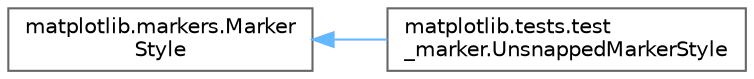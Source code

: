 digraph "Graphical Class Hierarchy"
{
 // LATEX_PDF_SIZE
  bgcolor="transparent";
  edge [fontname=Helvetica,fontsize=10,labelfontname=Helvetica,labelfontsize=10];
  node [fontname=Helvetica,fontsize=10,shape=box,height=0.2,width=0.4];
  rankdir="LR";
  Node0 [id="Node000000",label="matplotlib.markers.Marker\lStyle",height=0.2,width=0.4,color="grey40", fillcolor="white", style="filled",URL="$d4/dfc/classmatplotlib_1_1markers_1_1MarkerStyle.html",tooltip=" "];
  Node0 -> Node1 [id="edge3747_Node000000_Node000001",dir="back",color="steelblue1",style="solid",tooltip=" "];
  Node1 [id="Node000001",label="matplotlib.tests.test\l_marker.UnsnappedMarkerStyle",height=0.2,width=0.4,color="grey40", fillcolor="white", style="filled",URL="$d3/d13/classmatplotlib_1_1tests_1_1test__marker_1_1UnsnappedMarkerStyle.html",tooltip=" "];
}
